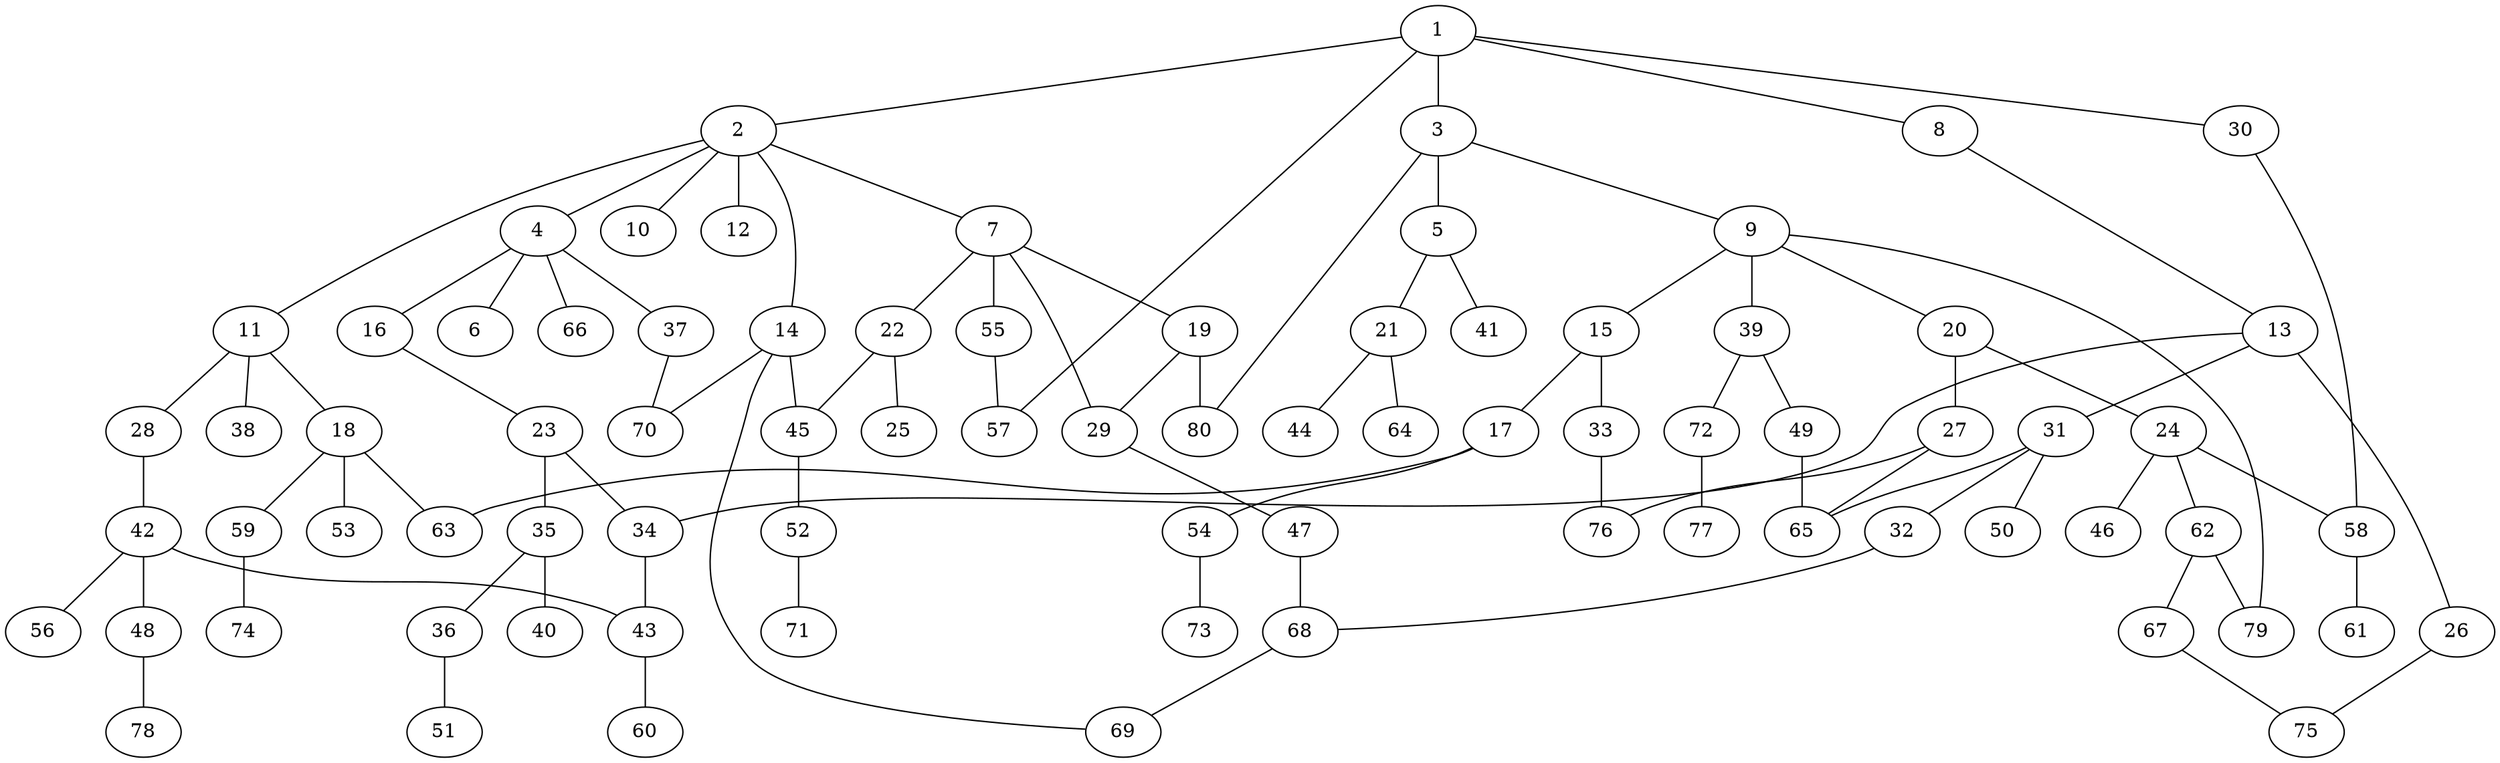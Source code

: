 graph graphname {1--2
1--3
1--8
1--30
1--57
2--4
2--7
2--10
2--11
2--12
2--14
3--5
3--9
3--80
4--6
4--16
4--37
4--66
5--21
5--41
7--19
7--22
7--29
7--55
8--13
9--15
9--20
9--39
9--79
11--18
11--28
11--38
13--26
13--31
13--34
14--45
14--69
14--70
15--17
15--33
16--23
17--54
17--63
18--53
18--59
18--63
19--29
19--80
20--24
20--27
21--44
21--64
22--25
22--45
23--34
23--35
24--46
24--58
24--62
26--75
27--65
27--76
28--42
29--47
30--58
31--32
31--50
31--65
32--68
33--76
34--43
35--36
35--40
36--51
37--70
39--49
39--72
42--43
42--48
42--56
43--60
45--52
47--68
48--78
49--65
52--71
54--73
55--57
58--61
59--74
62--67
62--79
67--75
68--69
72--77
}